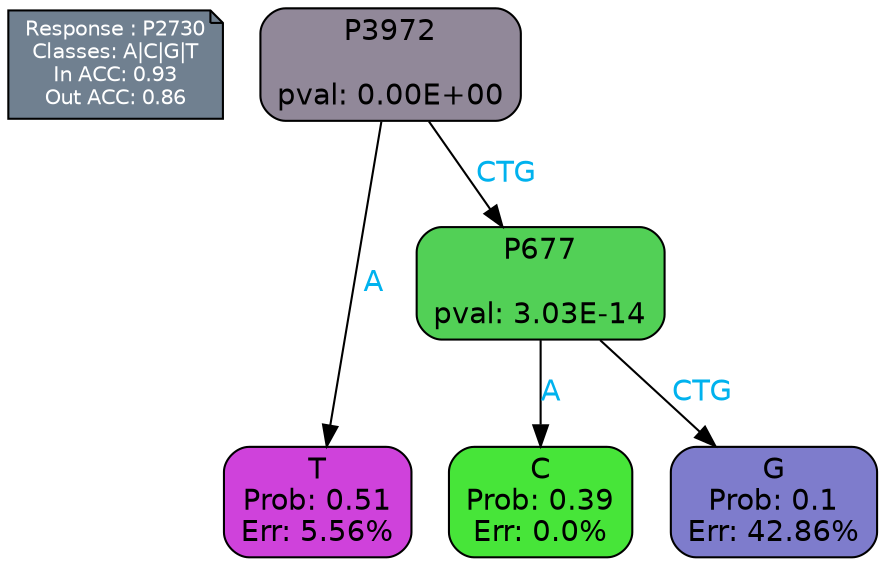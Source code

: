 digraph Tree {
node [shape=box, style="filled, rounded", color="black", fontname=helvetica] ;
graph [ranksep=equally, splines=polylines, bgcolor=transparent, dpi=600] ;
edge [fontname=helvetica] ;
LEGEND [label="Response : P2730
Classes: A|C|G|T
In ACC: 0.93
Out ACC: 0.86
",shape=note,align=left,style=filled,fillcolor="slategray",fontcolor="white",fontsize=10];1 [label="P3972

pval: 0.00E+00", fillcolor="#918899"] ;
2 [label="T
Prob: 0.51
Err: 5.56%", fillcolor="#cf42db"] ;
3 [label="P677

pval: 3.03E-14", fillcolor="#52d056"] ;
4 [label="C
Prob: 0.39
Err: 0.0%", fillcolor="#47e539"] ;
5 [label="G
Prob: 0.1
Err: 42.86%", fillcolor="#7e7ccc"] ;
1 -> 2 [label="A",fontcolor=deepskyblue2] ;
1 -> 3 [label="CTG",fontcolor=deepskyblue2] ;
3 -> 4 [label="A",fontcolor=deepskyblue2] ;
3 -> 5 [label="CTG",fontcolor=deepskyblue2] ;
{rank = same; 2;4;5;}{rank = same; LEGEND;1;}}